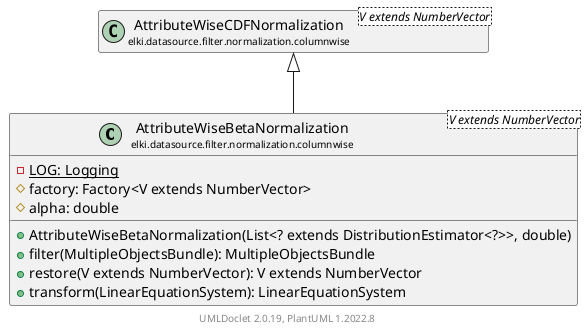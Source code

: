@startuml
    remove .*\.(Instance|Par|Parameterizer|Factory)$
    set namespaceSeparator none
    hide empty fields
    hide empty methods

    class "<size:14>AttributeWiseBetaNormalization\n<size:10>elki.datasource.filter.normalization.columnwise" as elki.datasource.filter.normalization.columnwise.AttributeWiseBetaNormalization<V extends NumberVector> [[AttributeWiseBetaNormalization.html]] {
        {static} -LOG: Logging
        #factory: Factory<V extends NumberVector>
        #alpha: double
        +AttributeWiseBetaNormalization(List<? extends DistributionEstimator<?>>, double)
        +filter(MultipleObjectsBundle): MultipleObjectsBundle
        +restore(V extends NumberVector): V extends NumberVector
        +transform(LinearEquationSystem): LinearEquationSystem
    }

    class "<size:14>AttributeWiseCDFNormalization\n<size:10>elki.datasource.filter.normalization.columnwise" as elki.datasource.filter.normalization.columnwise.AttributeWiseCDFNormalization<V extends NumberVector> [[AttributeWiseCDFNormalization.html]]
    class "<size:14>AttributeWiseBetaNormalization.Par\n<size:10>elki.datasource.filter.normalization.columnwise" as elki.datasource.filter.normalization.columnwise.AttributeWiseBetaNormalization.Par<V extends NumberVector> [[AttributeWiseBetaNormalization.Par.html]]

    elki.datasource.filter.normalization.columnwise.AttributeWiseCDFNormalization <|-- elki.datasource.filter.normalization.columnwise.AttributeWiseBetaNormalization
    elki.datasource.filter.normalization.columnwise.AttributeWiseBetaNormalization +-- elki.datasource.filter.normalization.columnwise.AttributeWiseBetaNormalization.Par

    center footer UMLDoclet 2.0.19, PlantUML 1.2022.8
@enduml
